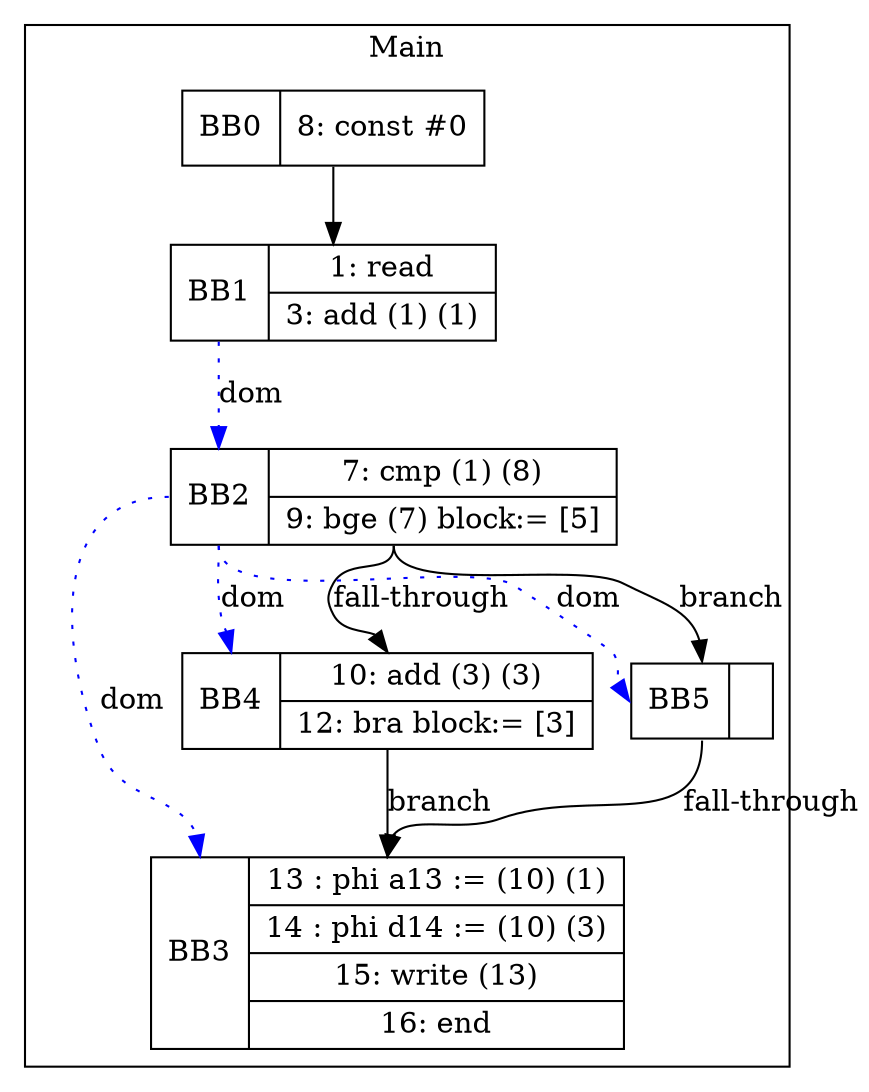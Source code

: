 digraph G {
node [shape=record];
subgraph cluster_main{
label = "Main";
BB0 [shape=record, label="<b>BB0|{8: const #0}"];
BB1 [shape=record, label="<b>BB1|{1: read|3: add (1) (1)}"];
BB2 [shape=record, label="<b>BB2|{7: cmp (1) (8)|9: bge (7) block:= [5]}"];
BB3 [shape=record, label="<b>BB3|{13 : phi a13 := (10) (1)|14 : phi d14 := (10) (3)|15: write (13)|16: end}"];
BB4 [shape=record, label="<b>BB4|{10: add (3) (3)|12: bra block:= [3]}"];
BB5 [shape=record, label="<b>BB5|}"];
}
BB0:s -> BB1:n ;
BB2:b -> BB3:b [color=blue, style=dotted, label="dom"];
BB2:b -> BB4:b [color=blue, style=dotted, label="dom"];
BB1:b -> BB2:b [color=blue, style=dotted, label="dom"];
BB2:b -> BB5:b [color=blue, style=dotted, label="dom"];
BB2:s -> BB5:n [label="branch"];
BB4:s -> BB3:n [label="branch"];
BB5:s -> BB3:n [label="fall-through"];
BB2:s -> BB4:n [label="fall-through"];
}
